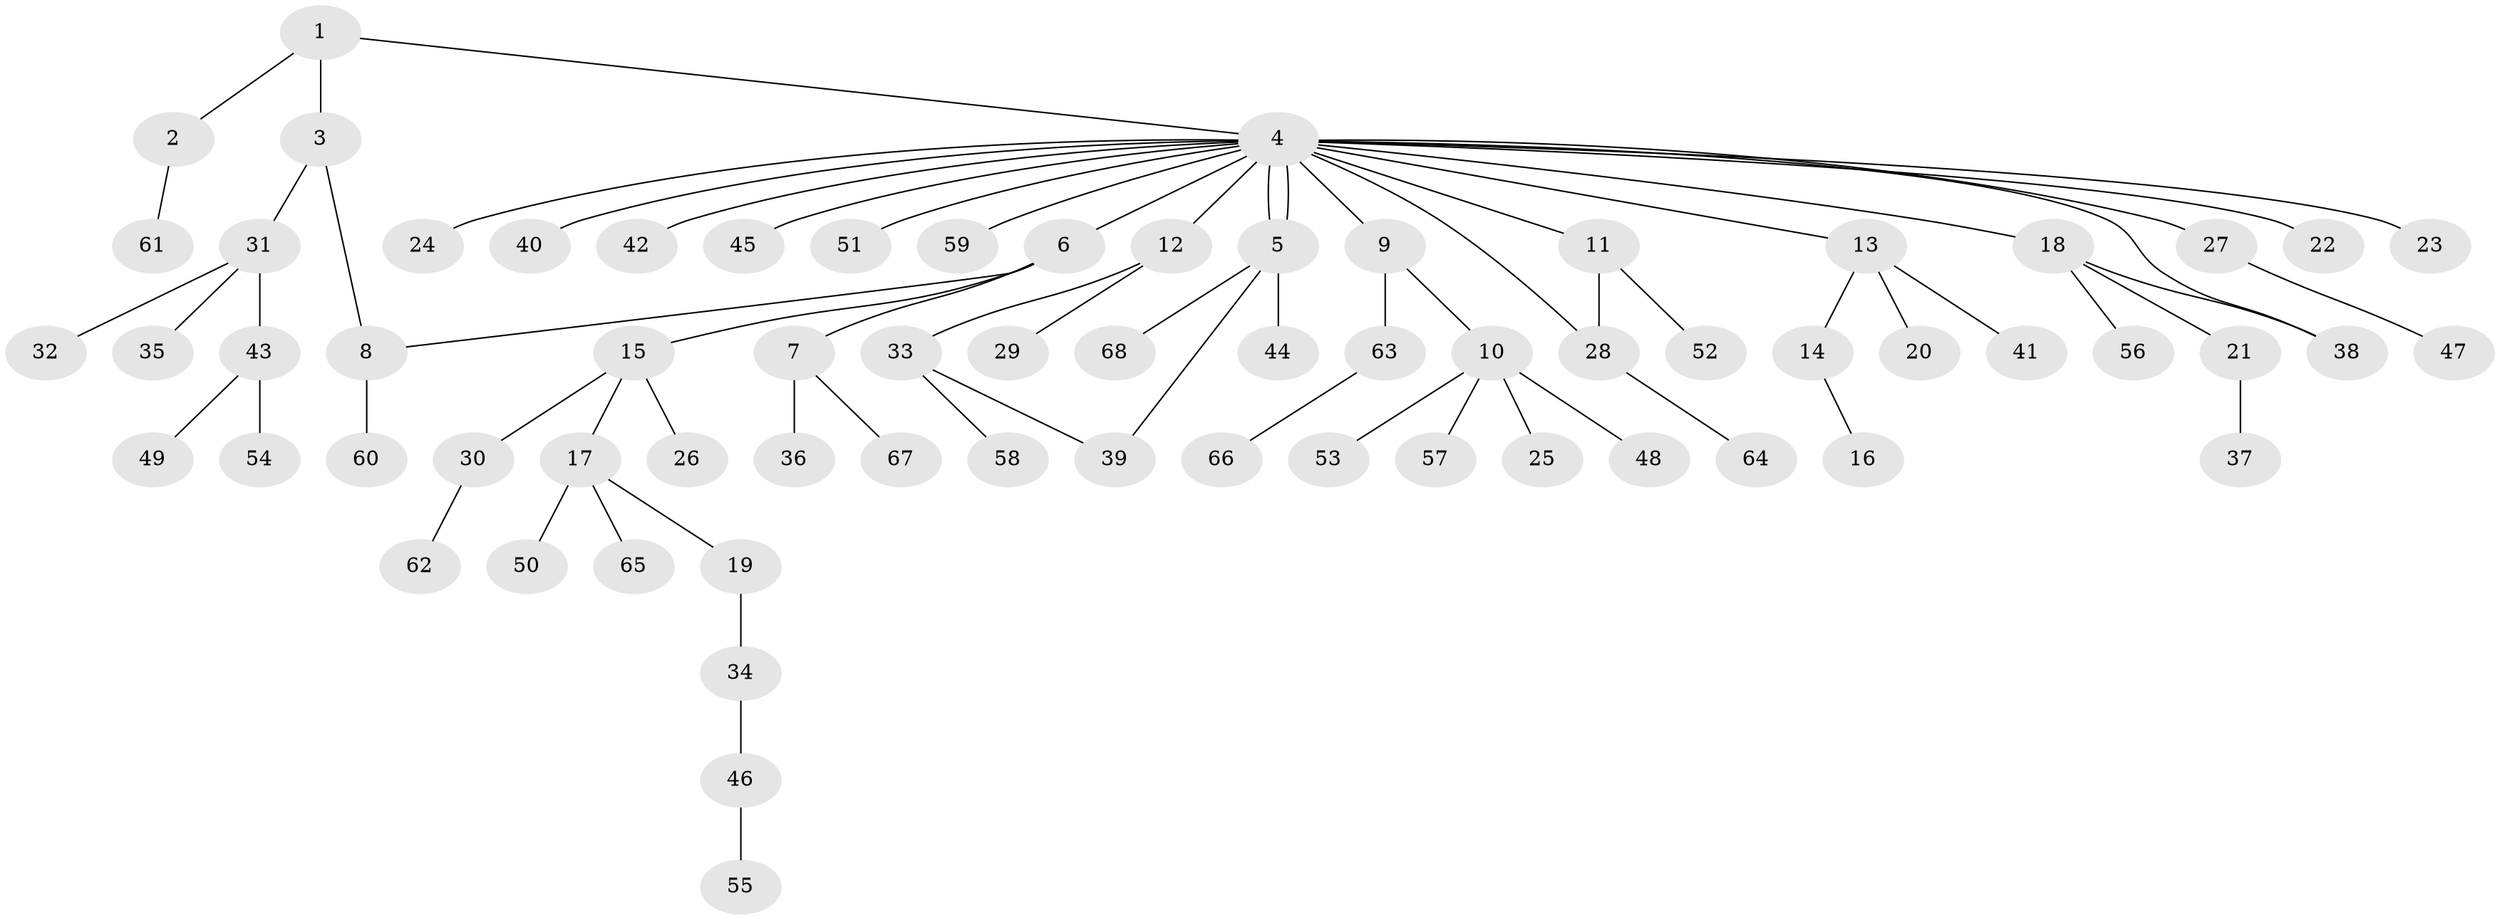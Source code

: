 // Generated by graph-tools (version 1.1) at 2025/11/02/27/25 16:11:10]
// undirected, 68 vertices, 72 edges
graph export_dot {
graph [start="1"]
  node [color=gray90,style=filled];
  1;
  2;
  3;
  4;
  5;
  6;
  7;
  8;
  9;
  10;
  11;
  12;
  13;
  14;
  15;
  16;
  17;
  18;
  19;
  20;
  21;
  22;
  23;
  24;
  25;
  26;
  27;
  28;
  29;
  30;
  31;
  32;
  33;
  34;
  35;
  36;
  37;
  38;
  39;
  40;
  41;
  42;
  43;
  44;
  45;
  46;
  47;
  48;
  49;
  50;
  51;
  52;
  53;
  54;
  55;
  56;
  57;
  58;
  59;
  60;
  61;
  62;
  63;
  64;
  65;
  66;
  67;
  68;
  1 -- 2;
  1 -- 3;
  1 -- 4;
  2 -- 61;
  3 -- 8;
  3 -- 31;
  4 -- 5;
  4 -- 5;
  4 -- 6;
  4 -- 9;
  4 -- 11;
  4 -- 12;
  4 -- 13;
  4 -- 18;
  4 -- 22;
  4 -- 23;
  4 -- 24;
  4 -- 27;
  4 -- 28;
  4 -- 38;
  4 -- 40;
  4 -- 42;
  4 -- 45;
  4 -- 51;
  4 -- 59;
  5 -- 39;
  5 -- 44;
  5 -- 68;
  6 -- 7;
  6 -- 8;
  6 -- 15;
  7 -- 36;
  7 -- 67;
  8 -- 60;
  9 -- 10;
  9 -- 63;
  10 -- 25;
  10 -- 48;
  10 -- 53;
  10 -- 57;
  11 -- 28;
  11 -- 52;
  12 -- 29;
  12 -- 33;
  13 -- 14;
  13 -- 20;
  13 -- 41;
  14 -- 16;
  15 -- 17;
  15 -- 26;
  15 -- 30;
  17 -- 19;
  17 -- 50;
  17 -- 65;
  18 -- 21;
  18 -- 38;
  18 -- 56;
  19 -- 34;
  21 -- 37;
  27 -- 47;
  28 -- 64;
  30 -- 62;
  31 -- 32;
  31 -- 35;
  31 -- 43;
  33 -- 39;
  33 -- 58;
  34 -- 46;
  43 -- 49;
  43 -- 54;
  46 -- 55;
  63 -- 66;
}
